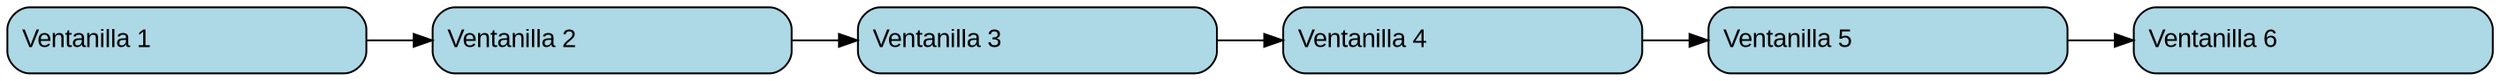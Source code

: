  digraph ListaSimple {
 node [shape=box, style="rounded,filled", fillcolor="lightblue", fontname="Arial"];
 rankdir = LR;
  Nodo1                    [label="Ventanilla 1                             "];
 Nodo1                   -> Nodo2                   ;
  Nodo2                    [label="Ventanilla 2                             "];
 Nodo2                   -> Nodo3                   ;
  Nodo3                    [label="Ventanilla 3                             "];
 Nodo3                   -> Nodo4                   ;
  Nodo4                    [label="Ventanilla 4                             "];
 Nodo4                   -> Nodo5                   ;
  Nodo5                    [label="Ventanilla 5                             "];
 Nodo5                   -> Nodo6                   ;
  Nodo6                    [label="Ventanilla 6                             "];
 }
